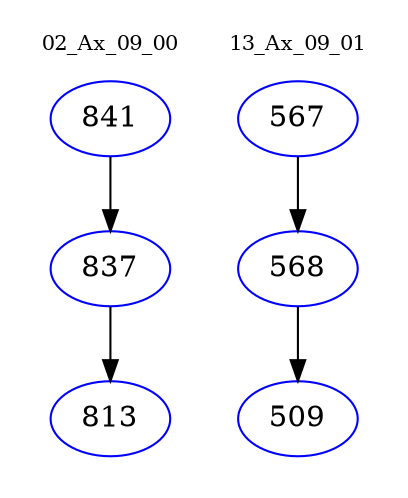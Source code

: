 digraph{
subgraph cluster_0 {
color = white
label = "02_Ax_09_00";
fontsize=10;
T0_841 [label="841", color="blue"]
T0_841 -> T0_837 [color="black"]
T0_837 [label="837", color="blue"]
T0_837 -> T0_813 [color="black"]
T0_813 [label="813", color="blue"]
}
subgraph cluster_1 {
color = white
label = "13_Ax_09_01";
fontsize=10;
T1_567 [label="567", color="blue"]
T1_567 -> T1_568 [color="black"]
T1_568 [label="568", color="blue"]
T1_568 -> T1_509 [color="black"]
T1_509 [label="509", color="blue"]
}
}
